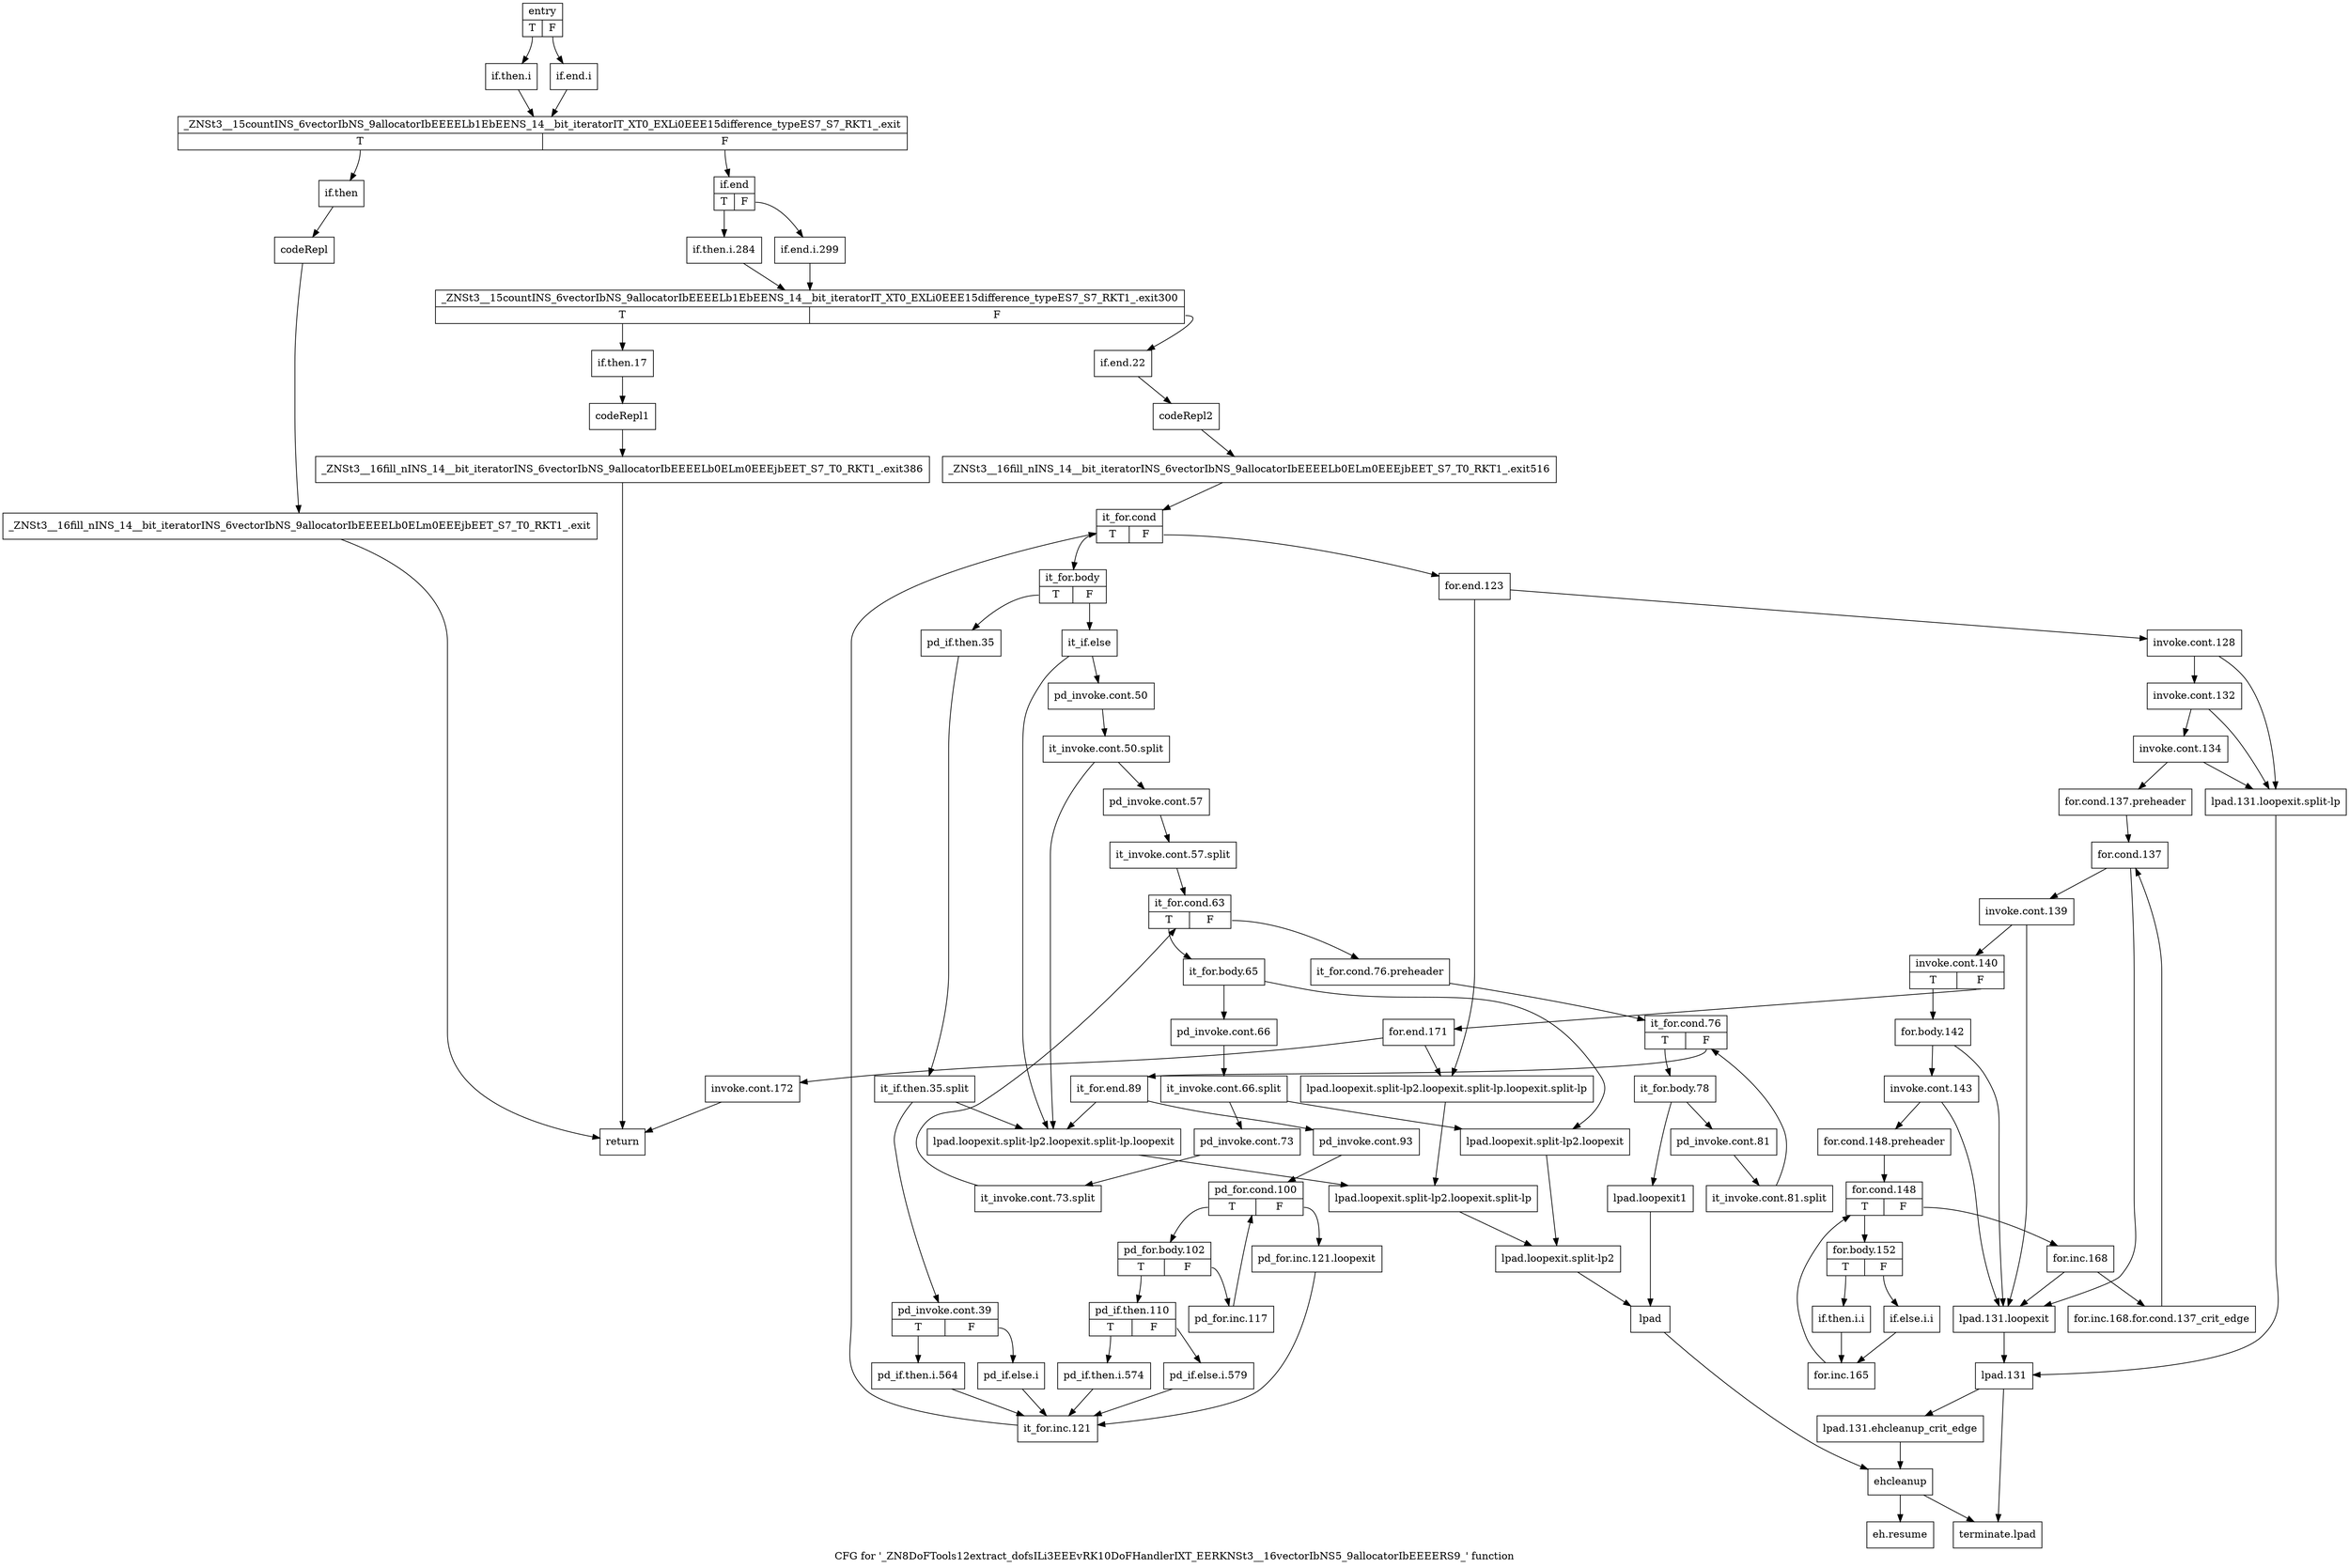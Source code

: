 digraph "CFG for '_ZN8DoFTools12extract_dofsILi3EEEvRK10DoFHandlerIXT_EERKNSt3__16vectorIbNS5_9allocatorIbEEEERS9_' function" {
	label="CFG for '_ZN8DoFTools12extract_dofsILi3EEEvRK10DoFHandlerIXT_EERKNSt3__16vectorIbNS5_9allocatorIbEEEERS9_' function";

	Node0x3a00b50 [shape=record,label="{entry|{<s0>T|<s1>F}}"];
	Node0x3a00b50:s0 -> Node0x3a06830;
	Node0x3a00b50:s1 -> Node0x3a06880;
	Node0x3a06830 [shape=record,label="{if.then.i}"];
	Node0x3a06830 -> Node0x3a068d0;
	Node0x3a06880 [shape=record,label="{if.end.i}"];
	Node0x3a06880 -> Node0x3a068d0;
	Node0x3a068d0 [shape=record,label="{_ZNSt3__15countINS_6vectorIbNS_9allocatorIbEEEELb1EbEENS_14__bit_iteratorIT_XT0_EXLi0EEE15difference_typeES7_S7_RKT1_.exit|{<s0>T|<s1>F}}"];
	Node0x3a068d0:s0 -> Node0x3a06920;
	Node0x3a068d0:s1 -> Node0x3a06a10;
	Node0x3a06920 [shape=record,label="{if.then}"];
	Node0x3a06920 -> Node0x3a06970;
	Node0x3a06970 [shape=record,label="{codeRepl}"];
	Node0x3a06970 -> Node0x3a069c0;
	Node0x3a069c0 [shape=record,label="{_ZNSt3__16fill_nINS_14__bit_iteratorINS_6vectorIbNS_9allocatorIbEEEELb0ELm0EEEjbEET_S7_T0_RKT1_.exit}"];
	Node0x3a069c0 -> Node0x3a07f50;
	Node0x3a06a10 [shape=record,label="{if.end|{<s0>T|<s1>F}}"];
	Node0x3a06a10:s0 -> Node0x3a06a60;
	Node0x3a06a10:s1 -> Node0x3a06ab0;
	Node0x3a06a60 [shape=record,label="{if.then.i.284}"];
	Node0x3a06a60 -> Node0x3a06b00;
	Node0x3a06ab0 [shape=record,label="{if.end.i.299}"];
	Node0x3a06ab0 -> Node0x3a06b00;
	Node0x3a06b00 [shape=record,label="{_ZNSt3__15countINS_6vectorIbNS_9allocatorIbEEEELb1EbEENS_14__bit_iteratorIT_XT0_EXLi0EEE15difference_typeES7_S7_RKT1_.exit300|{<s0>T|<s1>F}}"];
	Node0x3a06b00:s0 -> Node0x3a06b50;
	Node0x3a06b00:s1 -> Node0x3a06c40;
	Node0x3a06b50 [shape=record,label="{if.then.17}"];
	Node0x3a06b50 -> Node0x3a06ba0;
	Node0x3a06ba0 [shape=record,label="{codeRepl1}"];
	Node0x3a06ba0 -> Node0x3a06bf0;
	Node0x3a06bf0 [shape=record,label="{_ZNSt3__16fill_nINS_14__bit_iteratorINS_6vectorIbNS_9allocatorIbEEEELb0ELm0EEEjbEET_S7_T0_RKT1_.exit386}"];
	Node0x3a06bf0 -> Node0x3a07f50;
	Node0x3a06c40 [shape=record,label="{if.end.22}"];
	Node0x3a06c40 -> Node0x3a06c90;
	Node0x3a06c90 [shape=record,label="{codeRepl2}"];
	Node0x3a06c90 -> Node0x3a06ce0;
	Node0x3a06ce0 [shape=record,label="{_ZNSt3__16fill_nINS_14__bit_iteratorINS_6vectorIbNS_9allocatorIbEEEELb0ELm0EEEjbEET_S7_T0_RKT1_.exit516}"];
	Node0x3a06ce0 -> Node0x3a06d30;
	Node0x3a06d30 [shape=record,label="{it_for.cond|{<s0>T|<s1>F}}"];
	Node0x3a06d30:s0 -> Node0x3a06d80;
	Node0x3a06d30:s1 -> Node0x3a077d0;
	Node0x3a06d80 [shape=record,label="{it_for.body|{<s0>T|<s1>F}}"];
	Node0x3a06d80:s0 -> Node0x3a06dd0;
	Node0x3a06d80:s1 -> Node0x3a07140;
	Node0x3a06dd0 [shape=record,label="{pd_if.then.35}"];
	Node0x3a06dd0 -> Node0xa0ffa60;
	Node0xa0ffa60 [shape=record,label="{it_if.then.35.split}"];
	Node0xa0ffa60 -> Node0x3a06e20;
	Node0xa0ffa60 -> Node0x3a06fb0;
	Node0x3a06e20 [shape=record,label="{pd_invoke.cont.39|{<s0>T|<s1>F}}"];
	Node0x3a06e20:s0 -> Node0x3a06e70;
	Node0x3a06e20:s1 -> Node0x3a06ec0;
	Node0x3a06e70 [shape=record,label="{pd_if.then.i.564}"];
	Node0x3a06e70 -> Node0x3a07780;
	Node0x3a06ec0 [shape=record,label="{pd_if.else.i}"];
	Node0x3a06ec0 -> Node0x3a07780;
	Node0x3a06f10 [shape=record,label="{lpad.loopexit1}"];
	Node0x3a06f10 -> Node0x3a070f0;
	Node0x3a06f60 [shape=record,label="{lpad.loopexit.split-lp2.loopexit}"];
	Node0x3a06f60 -> Node0x3a070a0;
	Node0x3a06fb0 [shape=record,label="{lpad.loopexit.split-lp2.loopexit.split-lp.loopexit}"];
	Node0x3a06fb0 -> Node0x3a07050;
	Node0x3a07000 [shape=record,label="{lpad.loopexit.split-lp2.loopexit.split-lp.loopexit.split-lp}"];
	Node0x3a07000 -> Node0x3a07050;
	Node0x3a07050 [shape=record,label="{lpad.loopexit.split-lp2.loopexit.split-lp}"];
	Node0x3a07050 -> Node0x3a070a0;
	Node0x3a070a0 [shape=record,label="{lpad.loopexit.split-lp2}"];
	Node0x3a070a0 -> Node0x3a070f0;
	Node0x3a070f0 [shape=record,label="{lpad}"];
	Node0x3a070f0 -> Node0x3a07fa0;
	Node0x3a07140 [shape=record,label="{it_if.else}"];
	Node0x3a07140 -> Node0x3a07190;
	Node0x3a07140 -> Node0x3a06fb0;
	Node0x3a07190 [shape=record,label="{pd_invoke.cont.50}"];
	Node0x3a07190 -> Node0xa0fe780;
	Node0xa0fe780 [shape=record,label="{it_invoke.cont.50.split}"];
	Node0xa0fe780 -> Node0x3a071e0;
	Node0xa0fe780 -> Node0x3a06fb0;
	Node0x3a071e0 [shape=record,label="{pd_invoke.cont.57}"];
	Node0x3a071e0 -> Node0xa0fe1a0;
	Node0xa0fe1a0 [shape=record,label="{it_invoke.cont.57.split}"];
	Node0xa0fe1a0 -> Node0x3a07230;
	Node0x3a07230 [shape=record,label="{it_for.cond.63|{<s0>T|<s1>F}}"];
	Node0x3a07230:s0 -> Node0x3a072d0;
	Node0x3a07230:s1 -> Node0x3a07280;
	Node0x3a07280 [shape=record,label="{it_for.cond.76.preheader}"];
	Node0x3a07280 -> Node0x3a073c0;
	Node0x3a072d0 [shape=record,label="{it_for.body.65}"];
	Node0x3a072d0 -> Node0x3a07320;
	Node0x3a072d0 -> Node0x3a06f60;
	Node0x3a07320 [shape=record,label="{pd_invoke.cont.66}"];
	Node0x3a07320 -> Node0xa2df230;
	Node0xa2df230 [shape=record,label="{it_invoke.cont.66.split}"];
	Node0xa2df230 -> Node0x3a07370;
	Node0xa2df230 -> Node0x3a06f60;
	Node0x3a07370 [shape=record,label="{pd_invoke.cont.73}"];
	Node0x3a07370 -> Node0xa2de780;
	Node0xa2de780 [shape=record,label="{it_invoke.cont.73.split}"];
	Node0xa2de780 -> Node0x3a07230;
	Node0x3a073c0 [shape=record,label="{it_for.cond.76|{<s0>T|<s1>F}}"];
	Node0x3a073c0:s0 -> Node0x3a07410;
	Node0x3a073c0:s1 -> Node0x3a074b0;
	Node0x3a07410 [shape=record,label="{it_for.body.78}"];
	Node0x3a07410 -> Node0x3a07460;
	Node0x3a07410 -> Node0x3a06f10;
	Node0x3a07460 [shape=record,label="{pd_invoke.cont.81}"];
	Node0x3a07460 -> Node0xa2de9d0;
	Node0xa2de9d0 [shape=record,label="{it_invoke.cont.81.split}"];
	Node0xa2de9d0 -> Node0x3a073c0;
	Node0x3a074b0 [shape=record,label="{it_for.end.89}"];
	Node0x3a074b0 -> Node0x3a07500;
	Node0x3a074b0 -> Node0x3a06fb0;
	Node0x3a07500 [shape=record,label="{pd_invoke.cont.93}"];
	Node0x3a07500 -> Node0x3a07550;
	Node0x3a07550 [shape=record,label="{pd_for.cond.100|{<s0>T|<s1>F}}"];
	Node0x3a07550:s0 -> Node0x3a075a0;
	Node0x3a07550:s1 -> Node0x3a07730;
	Node0x3a075a0 [shape=record,label="{pd_for.body.102|{<s0>T|<s1>F}}"];
	Node0x3a075a0:s0 -> Node0x3a075f0;
	Node0x3a075a0:s1 -> Node0x3a076e0;
	Node0x3a075f0 [shape=record,label="{pd_if.then.110|{<s0>T|<s1>F}}"];
	Node0x3a075f0:s0 -> Node0x3a07640;
	Node0x3a075f0:s1 -> Node0x3a07690;
	Node0x3a07640 [shape=record,label="{pd_if.then.i.574}"];
	Node0x3a07640 -> Node0x3a07780;
	Node0x3a07690 [shape=record,label="{pd_if.else.i.579}"];
	Node0x3a07690 -> Node0x3a07780;
	Node0x3a076e0 [shape=record,label="{pd_for.inc.117}"];
	Node0x3a076e0 -> Node0x3a07550;
	Node0x3a07730 [shape=record,label="{pd_for.inc.121.loopexit}"];
	Node0x3a07730 -> Node0x3a07780;
	Node0x3a07780 [shape=record,label="{it_for.inc.121}"];
	Node0x3a07780 -> Node0x3a06d30;
	Node0x3a077d0 [shape=record,label="{for.end.123}"];
	Node0x3a077d0 -> Node0x3a07820;
	Node0x3a077d0 -> Node0x3a07000;
	Node0x3a07820 [shape=record,label="{invoke.cont.128}"];
	Node0x3a07820 -> Node0x3a07870;
	Node0x3a07820 -> Node0x3a07d20;
	Node0x3a07870 [shape=record,label="{invoke.cont.132}"];
	Node0x3a07870 -> Node0x3a078c0;
	Node0x3a07870 -> Node0x3a07d20;
	Node0x3a078c0 [shape=record,label="{invoke.cont.134}"];
	Node0x3a078c0 -> Node0x3a07910;
	Node0x3a078c0 -> Node0x3a07d20;
	Node0x3a07910 [shape=record,label="{for.cond.137.preheader}"];
	Node0x3a07910 -> Node0x3a07960;
	Node0x3a07960 [shape=record,label="{for.cond.137}"];
	Node0x3a07960 -> Node0x3a079b0;
	Node0x3a07960 -> Node0x3a07cd0;
	Node0x3a079b0 [shape=record,label="{invoke.cont.139}"];
	Node0x3a079b0 -> Node0x3a07a00;
	Node0x3a079b0 -> Node0x3a07cd0;
	Node0x3a07a00 [shape=record,label="{invoke.cont.140|{<s0>T|<s1>F}}"];
	Node0x3a07a00:s0 -> Node0x3a07a50;
	Node0x3a07a00:s1 -> Node0x3a07eb0;
	Node0x3a07a50 [shape=record,label="{for.body.142}"];
	Node0x3a07a50 -> Node0x3a07aa0;
	Node0x3a07a50 -> Node0x3a07cd0;
	Node0x3a07aa0 [shape=record,label="{invoke.cont.143}"];
	Node0x3a07aa0 -> Node0x3a07af0;
	Node0x3a07aa0 -> Node0x3a07cd0;
	Node0x3a07af0 [shape=record,label="{for.cond.148.preheader}"];
	Node0x3a07af0 -> Node0x3a07b40;
	Node0x3a07b40 [shape=record,label="{for.cond.148|{<s0>T|<s1>F}}"];
	Node0x3a07b40:s0 -> Node0x3a07b90;
	Node0x3a07b40:s1 -> Node0x3a07e10;
	Node0x3a07b90 [shape=record,label="{for.body.152|{<s0>T|<s1>F}}"];
	Node0x3a07b90:s0 -> Node0x3a07be0;
	Node0x3a07b90:s1 -> Node0x3a07c30;
	Node0x3a07be0 [shape=record,label="{if.then.i.i}"];
	Node0x3a07be0 -> Node0x3a07c80;
	Node0x3a07c30 [shape=record,label="{if.else.i.i}"];
	Node0x3a07c30 -> Node0x3a07c80;
	Node0x3a07c80 [shape=record,label="{for.inc.165}"];
	Node0x3a07c80 -> Node0x3a07b40;
	Node0x3a07cd0 [shape=record,label="{lpad.131.loopexit}"];
	Node0x3a07cd0 -> Node0x3a07d70;
	Node0x3a07d20 [shape=record,label="{lpad.131.loopexit.split-lp}"];
	Node0x3a07d20 -> Node0x3a07d70;
	Node0x3a07d70 [shape=record,label="{lpad.131}"];
	Node0x3a07d70 -> Node0x3a07dc0;
	Node0x3a07d70 -> Node0x3a08040;
	Node0x3a07dc0 [shape=record,label="{lpad.131.ehcleanup_crit_edge}"];
	Node0x3a07dc0 -> Node0x3a07fa0;
	Node0x3a07e10 [shape=record,label="{for.inc.168}"];
	Node0x3a07e10 -> Node0x3a07e60;
	Node0x3a07e10 -> Node0x3a07cd0;
	Node0x3a07e60 [shape=record,label="{for.inc.168.for.cond.137_crit_edge}"];
	Node0x3a07e60 -> Node0x3a07960;
	Node0x3a07eb0 [shape=record,label="{for.end.171}"];
	Node0x3a07eb0 -> Node0x3a07f00;
	Node0x3a07eb0 -> Node0x3a07000;
	Node0x3a07f00 [shape=record,label="{invoke.cont.172}"];
	Node0x3a07f00 -> Node0x3a07f50;
	Node0x3a07f50 [shape=record,label="{return}"];
	Node0x3a07fa0 [shape=record,label="{ehcleanup}"];
	Node0x3a07fa0 -> Node0x3a07ff0;
	Node0x3a07fa0 -> Node0x3a08040;
	Node0x3a07ff0 [shape=record,label="{eh.resume}"];
	Node0x3a08040 [shape=record,label="{terminate.lpad}"];
}
